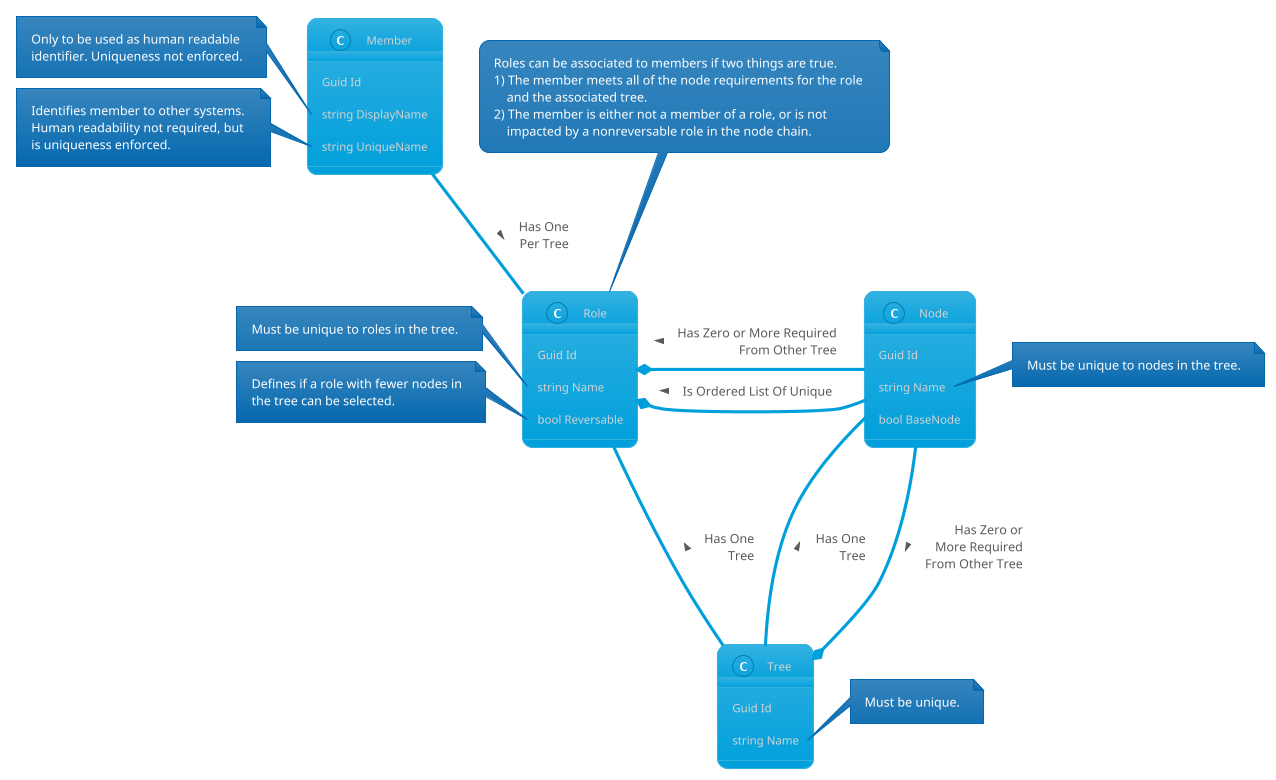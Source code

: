 @startuml Role Domain Model Map
!theme bluegray
class Member {
  Guid Id
  string DisplayName
  string UniqueName
}

note left of Member::DisplayName
  Only to be used as human readable
  identifier. Uniqueness not enforced.
end note
note left of Member::UniqueName
  Identifies member to other systems.
  Human readability not required, but 
  is uniqueness enforced. 
end note

class Node {
  Guid Id
  string Name
  bool BaseNode
}
note right of Node::Name
  Must be unique to nodes in the tree.
end note

class Role {
  Guid Id
  string Name
  bool Reversable
}

note top of Role
  Roles can be associated to members if two things are true.
  1) The member meets all of the node requirements for the role 
      and the associated tree.
  2) The member is either not a member of a role, or is not 
      impacted by a nonreversable role in the node chain. 
end note
note left of Role::Name
  Must be unique to roles in the tree.
end note
note left of Role::Reversable
  Defines if a role with fewer nodes in
  the tree can be selected.
end note

class Tree {
  Guid Id
  string Name
}
note right of Tree::Name
  Must be unique.
end note

Role *- Node : Is Ordered List Of Unique <
Role --- Tree : Has One\rTree <
Node --- Tree : Has One\rTree <
Member == Role : Has One\rPer Tree >
Tree *-- Node : Has Zero or\rMore Required\rFrom Other Tree <
Role *-- Node : Has Zero or More Required\rFrom Other Tree <

@enduml
